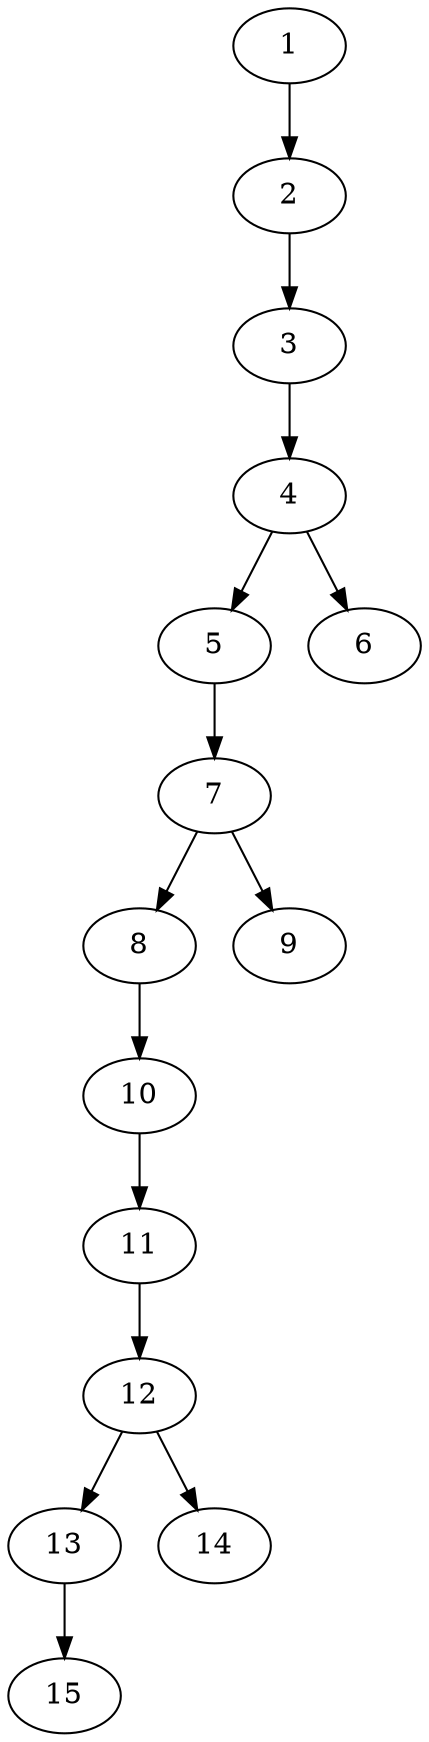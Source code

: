 // DAG (tier=1-easy, mode=compute, n=15, ccr=0.260, fat=0.364, density=0.267, regular=0.785, jump=0.066, mindata=262144, maxdata=2097152)
// DAG automatically generated by daggen at Sun Aug 24 16:33:32 2025
// /home/ermia/Project/Environments/daggen/bin/daggen --dot --ccr 0.260 --fat 0.364 --regular 0.785 --density 0.267 --jump 0.066 --mindata 262144 --maxdata 2097152 -n 15 
digraph G {
  1 [size="3711549383871823872", alpha="0.15", expect_size="1855774691935911936"]
  1 -> 2 [size ="19177565847552"]
  2 [size="1027576599373584", alpha="0.05", expect_size="513788299686792"]
  2 -> 3 [size ="29396903657472"]
  3 [size="8950971931311130", alpha="0.11", expect_size="4475485965655565"]
  3 -> 4 [size ="19636892467200"]
  4 [size="40078086206901848", alpha="0.14", expect_size="20039043103450924"]
  4 -> 5 [size ="19228333703168"]
  4 -> 6 [size ="19228333703168"]
  5 [size="707062212329472000", alpha="0.13", expect_size="353531106164736000"]
  5 -> 7 [size ="6349337395200"]
  6 [size="6241421555172086", alpha="0.07", expect_size="3120710777586043"]
  7 [size="140527497526179", alpha="0.15", expect_size="70263748763089"]
  7 -> 8 [size ="10635714756608"]
  7 -> 9 [size ="10635714756608"]
  8 [size="819857657069305856", alpha="0.01", expect_size="409928828534652928"]
  8 -> 10 [size ="7007809568768"]
  9 [size="4957630638530514", alpha="0.04", expect_size="2478815319265257"]
  10 [size="4481026353004544000", alpha="0.09", expect_size="2240513176502272000"]
  10 -> 11 [size ="21744110796800"]
  11 [size="358424442728067", alpha="0.02", expect_size="179212221364033"]
  11 -> 12 [size ="7779335012352"]
  12 [size="11793863711219804", alpha="0.16", expect_size="5896931855609902"]
  12 -> 13 [size ="9213241720832"]
  12 -> 14 [size ="9213241720832"]
  13 [size="1301755678857422", alpha="0.12", expect_size="650877839428711"]
  13 -> 15 [size ="29491200000000"]
  14 [size="3042069903835136000", alpha="0.03", expect_size="1521034951917568000"]
  15 [size="3003536052108394496", alpha="0.00", expect_size="1501768026054197248"]
}